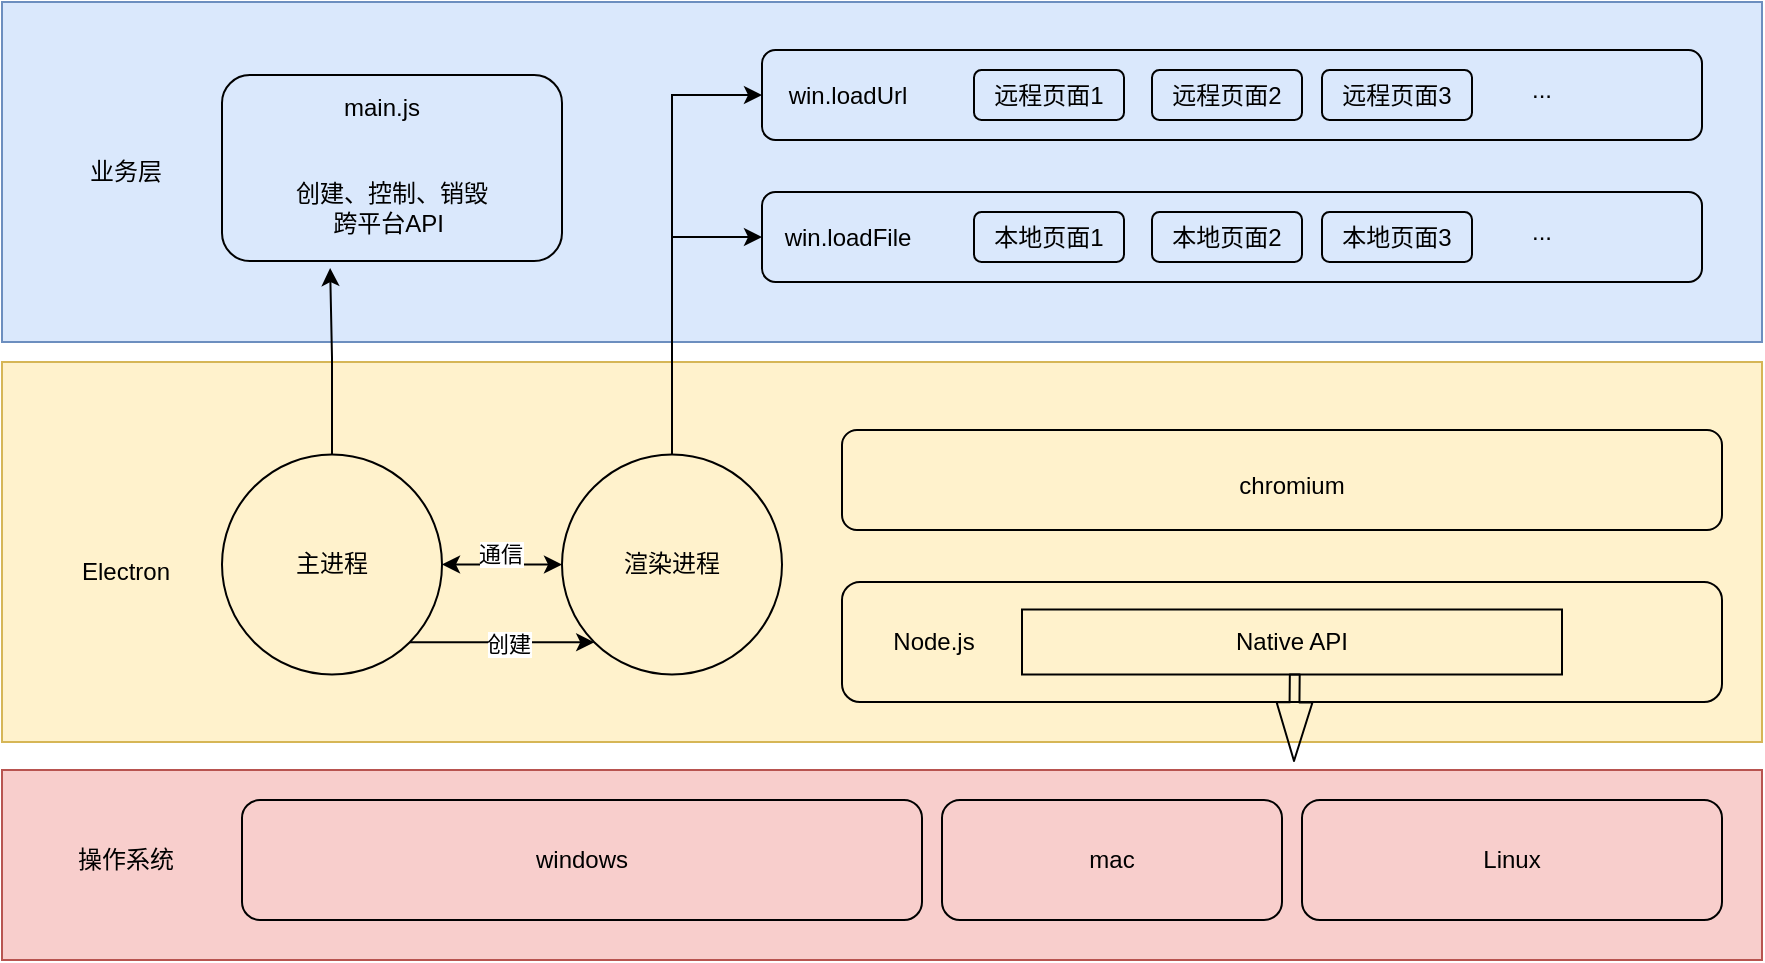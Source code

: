 <mxfile version="14.8.4" type="github">
  <diagram id="m6H8VTKPJ6Sz8m5hufJF" name="第 1 页">
    <mxGraphModel dx="2598" dy="1159" grid="1" gridSize="10" guides="1" tooltips="1" connect="1" arrows="1" fold="1" page="1" pageScale="1" pageWidth="827" pageHeight="1169" math="0" shadow="0">
      <root>
        <mxCell id="0" />
        <mxCell id="1" parent="0" />
        <mxCell id="xWHJRbcJxK2UCn6IHJpZ-27" value="" style="rounded=0;whiteSpace=wrap;html=1;fillColor=#dae8fc;strokeColor=#6c8ebf;" vertex="1" parent="1">
          <mxGeometry x="-800" y="10" width="880" height="170" as="geometry" />
        </mxCell>
        <mxCell id="xWHJRbcJxK2UCn6IHJpZ-20" value="" style="rounded=0;whiteSpace=wrap;html=1;fillColor=#f8cecc;strokeColor=#b85450;" vertex="1" parent="1">
          <mxGeometry x="-800" y="394" width="880" height="95" as="geometry" />
        </mxCell>
        <mxCell id="xWHJRbcJxK2UCn6IHJpZ-18" value="" style="rounded=0;whiteSpace=wrap;html=1;fillColor=#fff2cc;strokeColor=#d6b656;" vertex="1" parent="1">
          <mxGeometry x="-800" y="190" width="880" height="190" as="geometry" />
        </mxCell>
        <mxCell id="xWHJRbcJxK2UCn6IHJpZ-2" value="" style="rounded=1;whiteSpace=wrap;html=1;fillColor=none;" vertex="1" parent="1">
          <mxGeometry x="-380" y="224" width="440" height="50" as="geometry" />
        </mxCell>
        <mxCell id="xWHJRbcJxK2UCn6IHJpZ-3" value="chromium" style="text;html=1;strokeColor=none;fillColor=none;align=center;verticalAlign=middle;whiteSpace=wrap;rounded=0;" vertex="1" parent="1">
          <mxGeometry x="-175" y="242" width="40" height="20" as="geometry" />
        </mxCell>
        <mxCell id="xWHJRbcJxK2UCn6IHJpZ-4" value="" style="rounded=1;whiteSpace=wrap;html=1;fillColor=none;" vertex="1" parent="1">
          <mxGeometry x="-380" y="300" width="440" height="60" as="geometry" />
        </mxCell>
        <mxCell id="xWHJRbcJxK2UCn6IHJpZ-5" value="Node.js" style="text;html=1;strokeColor=none;fillColor=none;align=center;verticalAlign=middle;whiteSpace=wrap;rounded=0;" vertex="1" parent="1">
          <mxGeometry x="-354" y="320" width="40" height="20" as="geometry" />
        </mxCell>
        <mxCell id="xWHJRbcJxK2UCn6IHJpZ-9" value="windows" style="rounded=1;whiteSpace=wrap;html=1;fillColor=none;" vertex="1" parent="1">
          <mxGeometry x="-680" y="409" width="340" height="60" as="geometry" />
        </mxCell>
        <mxCell id="xWHJRbcJxK2UCn6IHJpZ-10" value="mac" style="rounded=1;whiteSpace=wrap;html=1;fillColor=none;" vertex="1" parent="1">
          <mxGeometry x="-330" y="409" width="170" height="60" as="geometry" />
        </mxCell>
        <mxCell id="xWHJRbcJxK2UCn6IHJpZ-11" value="Linux" style="rounded=1;whiteSpace=wrap;html=1;fillColor=none;" vertex="1" parent="1">
          <mxGeometry x="-150" y="409" width="210" height="60" as="geometry" />
        </mxCell>
        <mxCell id="xWHJRbcJxK2UCn6IHJpZ-13" value="Native API" style="rounded=0;whiteSpace=wrap;html=1;fillColor=none;" vertex="1" parent="1">
          <mxGeometry x="-290" y="313.75" width="270" height="32.5" as="geometry" />
        </mxCell>
        <mxCell id="xWHJRbcJxK2UCn6IHJpZ-15" value="" style="shape=flexArrow;endArrow=classic;html=1;width=4.93;endSize=9.432;endWidth=12;exitX=0.557;exitY=0.985;exitDx=0;exitDy=0;exitPerimeter=0;" edge="1" parent="1">
          <mxGeometry width="50" height="50" relative="1" as="geometry">
            <mxPoint x="-153.61" y="345.763" as="sourcePoint" />
            <mxPoint x="-154" y="390" as="targetPoint" />
          </mxGeometry>
        </mxCell>
        <mxCell id="xWHJRbcJxK2UCn6IHJpZ-23" value="Electron" style="text;html=1;strokeColor=none;fillColor=none;align=center;verticalAlign=middle;whiteSpace=wrap;rounded=0;" vertex="1" parent="1">
          <mxGeometry x="-758" y="285" width="40" height="20" as="geometry" />
        </mxCell>
        <mxCell id="xWHJRbcJxK2UCn6IHJpZ-24" value="操作系统" style="text;html=1;strokeColor=none;fillColor=none;align=center;verticalAlign=middle;whiteSpace=wrap;rounded=0;" vertex="1" parent="1">
          <mxGeometry x="-768" y="429" width="60" height="20" as="geometry" />
        </mxCell>
        <mxCell id="xWHJRbcJxK2UCn6IHJpZ-53" style="edgeStyle=orthogonalEdgeStyle;rounded=0;orthogonalLoop=1;jettySize=auto;html=1;exitX=0.5;exitY=0;exitDx=0;exitDy=0;entryX=0.318;entryY=1.038;entryDx=0;entryDy=0;entryPerimeter=0;" edge="1" parent="1" source="xWHJRbcJxK2UCn6IHJpZ-25" target="xWHJRbcJxK2UCn6IHJpZ-51">
          <mxGeometry relative="1" as="geometry" />
        </mxCell>
        <mxCell id="xWHJRbcJxK2UCn6IHJpZ-25" value="主进程" style="ellipse;whiteSpace=wrap;html=1;aspect=fixed;fillColor=none;" vertex="1" parent="1">
          <mxGeometry x="-690" y="236.25" width="110" height="110" as="geometry" />
        </mxCell>
        <mxCell id="xWHJRbcJxK2UCn6IHJpZ-37" style="edgeStyle=orthogonalEdgeStyle;rounded=0;orthogonalLoop=1;jettySize=auto;html=1;exitX=0.5;exitY=0;exitDx=0;exitDy=0;entryX=0;entryY=0.5;entryDx=0;entryDy=0;" edge="1" parent="1" source="xWHJRbcJxK2UCn6IHJpZ-26" target="xWHJRbcJxK2UCn6IHJpZ-31">
          <mxGeometry relative="1" as="geometry" />
        </mxCell>
        <mxCell id="xWHJRbcJxK2UCn6IHJpZ-26" value="渲染进程" style="ellipse;whiteSpace=wrap;html=1;aspect=fixed;fillColor=none;" vertex="1" parent="1">
          <mxGeometry x="-520" y="236.25" width="110" height="110" as="geometry" />
        </mxCell>
        <mxCell id="xWHJRbcJxK2UCn6IHJpZ-29" value="业务层" style="text;html=1;strokeColor=none;fillColor=none;align=center;verticalAlign=middle;whiteSpace=wrap;rounded=0;" vertex="1" parent="1">
          <mxGeometry x="-758" y="85" width="40" height="20" as="geometry" />
        </mxCell>
        <mxCell id="xWHJRbcJxK2UCn6IHJpZ-31" value="" style="rounded=1;whiteSpace=wrap;html=1;fillColor=none;" vertex="1" parent="1">
          <mxGeometry x="-420" y="34" width="470" height="45" as="geometry" />
        </mxCell>
        <mxCell id="xWHJRbcJxK2UCn6IHJpZ-32" value="" style="rounded=1;whiteSpace=wrap;html=1;fillColor=none;" vertex="1" parent="1">
          <mxGeometry x="-420" y="105" width="470" height="45" as="geometry" />
        </mxCell>
        <mxCell id="xWHJRbcJxK2UCn6IHJpZ-33" value="" style="endArrow=classic;startArrow=classic;html=1;exitX=1;exitY=0.5;exitDx=0;exitDy=0;" edge="1" parent="1" source="xWHJRbcJxK2UCn6IHJpZ-25" target="xWHJRbcJxK2UCn6IHJpZ-26">
          <mxGeometry width="50" height="50" relative="1" as="geometry">
            <mxPoint x="-570" y="290" as="sourcePoint" />
            <mxPoint x="-520" y="320" as="targetPoint" />
          </mxGeometry>
        </mxCell>
        <mxCell id="xWHJRbcJxK2UCn6IHJpZ-34" value="通信" style="edgeLabel;html=1;align=center;verticalAlign=middle;resizable=0;points=[];" vertex="1" connectable="0" parent="xWHJRbcJxK2UCn6IHJpZ-33">
          <mxGeometry x="-0.033" y="4" relative="1" as="geometry">
            <mxPoint y="-2" as="offset" />
          </mxGeometry>
        </mxCell>
        <mxCell id="xWHJRbcJxK2UCn6IHJpZ-39" value="win.loadUrl" style="text;html=1;strokeColor=none;fillColor=none;align=center;verticalAlign=middle;whiteSpace=wrap;rounded=0;" vertex="1" parent="1">
          <mxGeometry x="-397" y="46.5" width="40" height="20" as="geometry" />
        </mxCell>
        <mxCell id="xWHJRbcJxK2UCn6IHJpZ-40" value="win.loadFile" style="text;html=1;strokeColor=none;fillColor=none;align=center;verticalAlign=middle;whiteSpace=wrap;rounded=0;" vertex="1" parent="1">
          <mxGeometry x="-397" y="117.5" width="40" height="20" as="geometry" />
        </mxCell>
        <mxCell id="xWHJRbcJxK2UCn6IHJpZ-41" value="本地页面1" style="rounded=1;whiteSpace=wrap;html=1;fillColor=none;" vertex="1" parent="1">
          <mxGeometry x="-314" y="115" width="75" height="25" as="geometry" />
        </mxCell>
        <mxCell id="xWHJRbcJxK2UCn6IHJpZ-42" value="本地页面2" style="rounded=1;whiteSpace=wrap;html=1;fillColor=none;" vertex="1" parent="1">
          <mxGeometry x="-225" y="115" width="75" height="25" as="geometry" />
        </mxCell>
        <mxCell id="xWHJRbcJxK2UCn6IHJpZ-43" value="本地页面3" style="rounded=1;whiteSpace=wrap;html=1;fillColor=none;" vertex="1" parent="1">
          <mxGeometry x="-140" y="115" width="75" height="25" as="geometry" />
        </mxCell>
        <mxCell id="xWHJRbcJxK2UCn6IHJpZ-44" value="..." style="text;html=1;strokeColor=none;fillColor=none;align=center;verticalAlign=middle;whiteSpace=wrap;rounded=0;" vertex="1" parent="1">
          <mxGeometry x="-50" y="115" width="40" height="20" as="geometry" />
        </mxCell>
        <mxCell id="xWHJRbcJxK2UCn6IHJpZ-45" value="远程页面1" style="rounded=1;whiteSpace=wrap;html=1;fillColor=none;" vertex="1" parent="1">
          <mxGeometry x="-314" y="44" width="75" height="25" as="geometry" />
        </mxCell>
        <mxCell id="xWHJRbcJxK2UCn6IHJpZ-46" value="远程页面2" style="rounded=1;whiteSpace=wrap;html=1;fillColor=none;" vertex="1" parent="1">
          <mxGeometry x="-225" y="44" width="75" height="25" as="geometry" />
        </mxCell>
        <mxCell id="xWHJRbcJxK2UCn6IHJpZ-47" value="远程页面3" style="rounded=1;whiteSpace=wrap;html=1;fillColor=none;" vertex="1" parent="1">
          <mxGeometry x="-140" y="44" width="75" height="25" as="geometry" />
        </mxCell>
        <mxCell id="xWHJRbcJxK2UCn6IHJpZ-48" value="..." style="text;html=1;strokeColor=none;fillColor=none;align=center;verticalAlign=middle;whiteSpace=wrap;rounded=0;" vertex="1" parent="1">
          <mxGeometry x="-50" y="44" width="40" height="20" as="geometry" />
        </mxCell>
        <mxCell id="xWHJRbcJxK2UCn6IHJpZ-49" value="" style="endArrow=classic;html=1;exitX=1;exitY=1;exitDx=0;exitDy=0;entryX=0;entryY=1;entryDx=0;entryDy=0;" edge="1" parent="1" source="xWHJRbcJxK2UCn6IHJpZ-25" target="xWHJRbcJxK2UCn6IHJpZ-26">
          <mxGeometry width="50" height="50" relative="1" as="geometry">
            <mxPoint x="-490" y="290" as="sourcePoint" />
            <mxPoint x="-440" y="240" as="targetPoint" />
          </mxGeometry>
        </mxCell>
        <mxCell id="xWHJRbcJxK2UCn6IHJpZ-50" value="创建" style="edgeLabel;html=1;align=center;verticalAlign=middle;resizable=0;points=[];" vertex="1" connectable="0" parent="xWHJRbcJxK2UCn6IHJpZ-49">
          <mxGeometry x="0.065" y="-1" relative="1" as="geometry">
            <mxPoint as="offset" />
          </mxGeometry>
        </mxCell>
        <mxCell id="xWHJRbcJxK2UCn6IHJpZ-51" value="" style="rounded=1;whiteSpace=wrap;html=1;fillColor=none;" vertex="1" parent="1">
          <mxGeometry x="-690" y="46.5" width="170" height="93" as="geometry" />
        </mxCell>
        <mxCell id="xWHJRbcJxK2UCn6IHJpZ-52" value="创建、控制、销毁&lt;br&gt;跨平台API&amp;nbsp;" style="text;html=1;strokeColor=none;fillColor=none;align=center;verticalAlign=middle;whiteSpace=wrap;rounded=0;" vertex="1" parent="1">
          <mxGeometry x="-655" y="105" width="100" height="15" as="geometry" />
        </mxCell>
        <mxCell id="xWHJRbcJxK2UCn6IHJpZ-54" value="main.js" style="text;html=1;strokeColor=none;fillColor=none;align=center;verticalAlign=middle;whiteSpace=wrap;rounded=0;" vertex="1" parent="1">
          <mxGeometry x="-630" y="53" width="40" height="20" as="geometry" />
        </mxCell>
        <mxCell id="xWHJRbcJxK2UCn6IHJpZ-38" style="edgeStyle=orthogonalEdgeStyle;rounded=0;orthogonalLoop=1;jettySize=auto;html=1;exitX=0.5;exitY=0;exitDx=0;exitDy=0;entryX=0;entryY=0.5;entryDx=0;entryDy=0;" edge="1" parent="1" source="xWHJRbcJxK2UCn6IHJpZ-26" target="xWHJRbcJxK2UCn6IHJpZ-32">
          <mxGeometry relative="1" as="geometry" />
        </mxCell>
      </root>
    </mxGraphModel>
  </diagram>
</mxfile>
